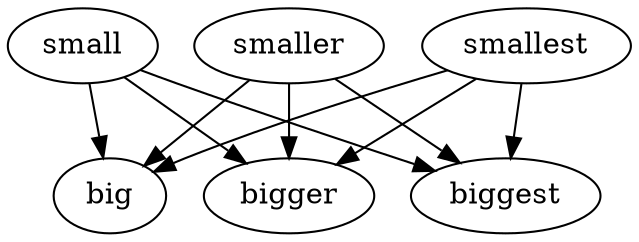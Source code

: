 digraph graph_47_03
{
	{
		small
		smaller
		smallest
	}
	->
	{
		big
		bigger
		biggest
	}
	[pencolor = green]
}
